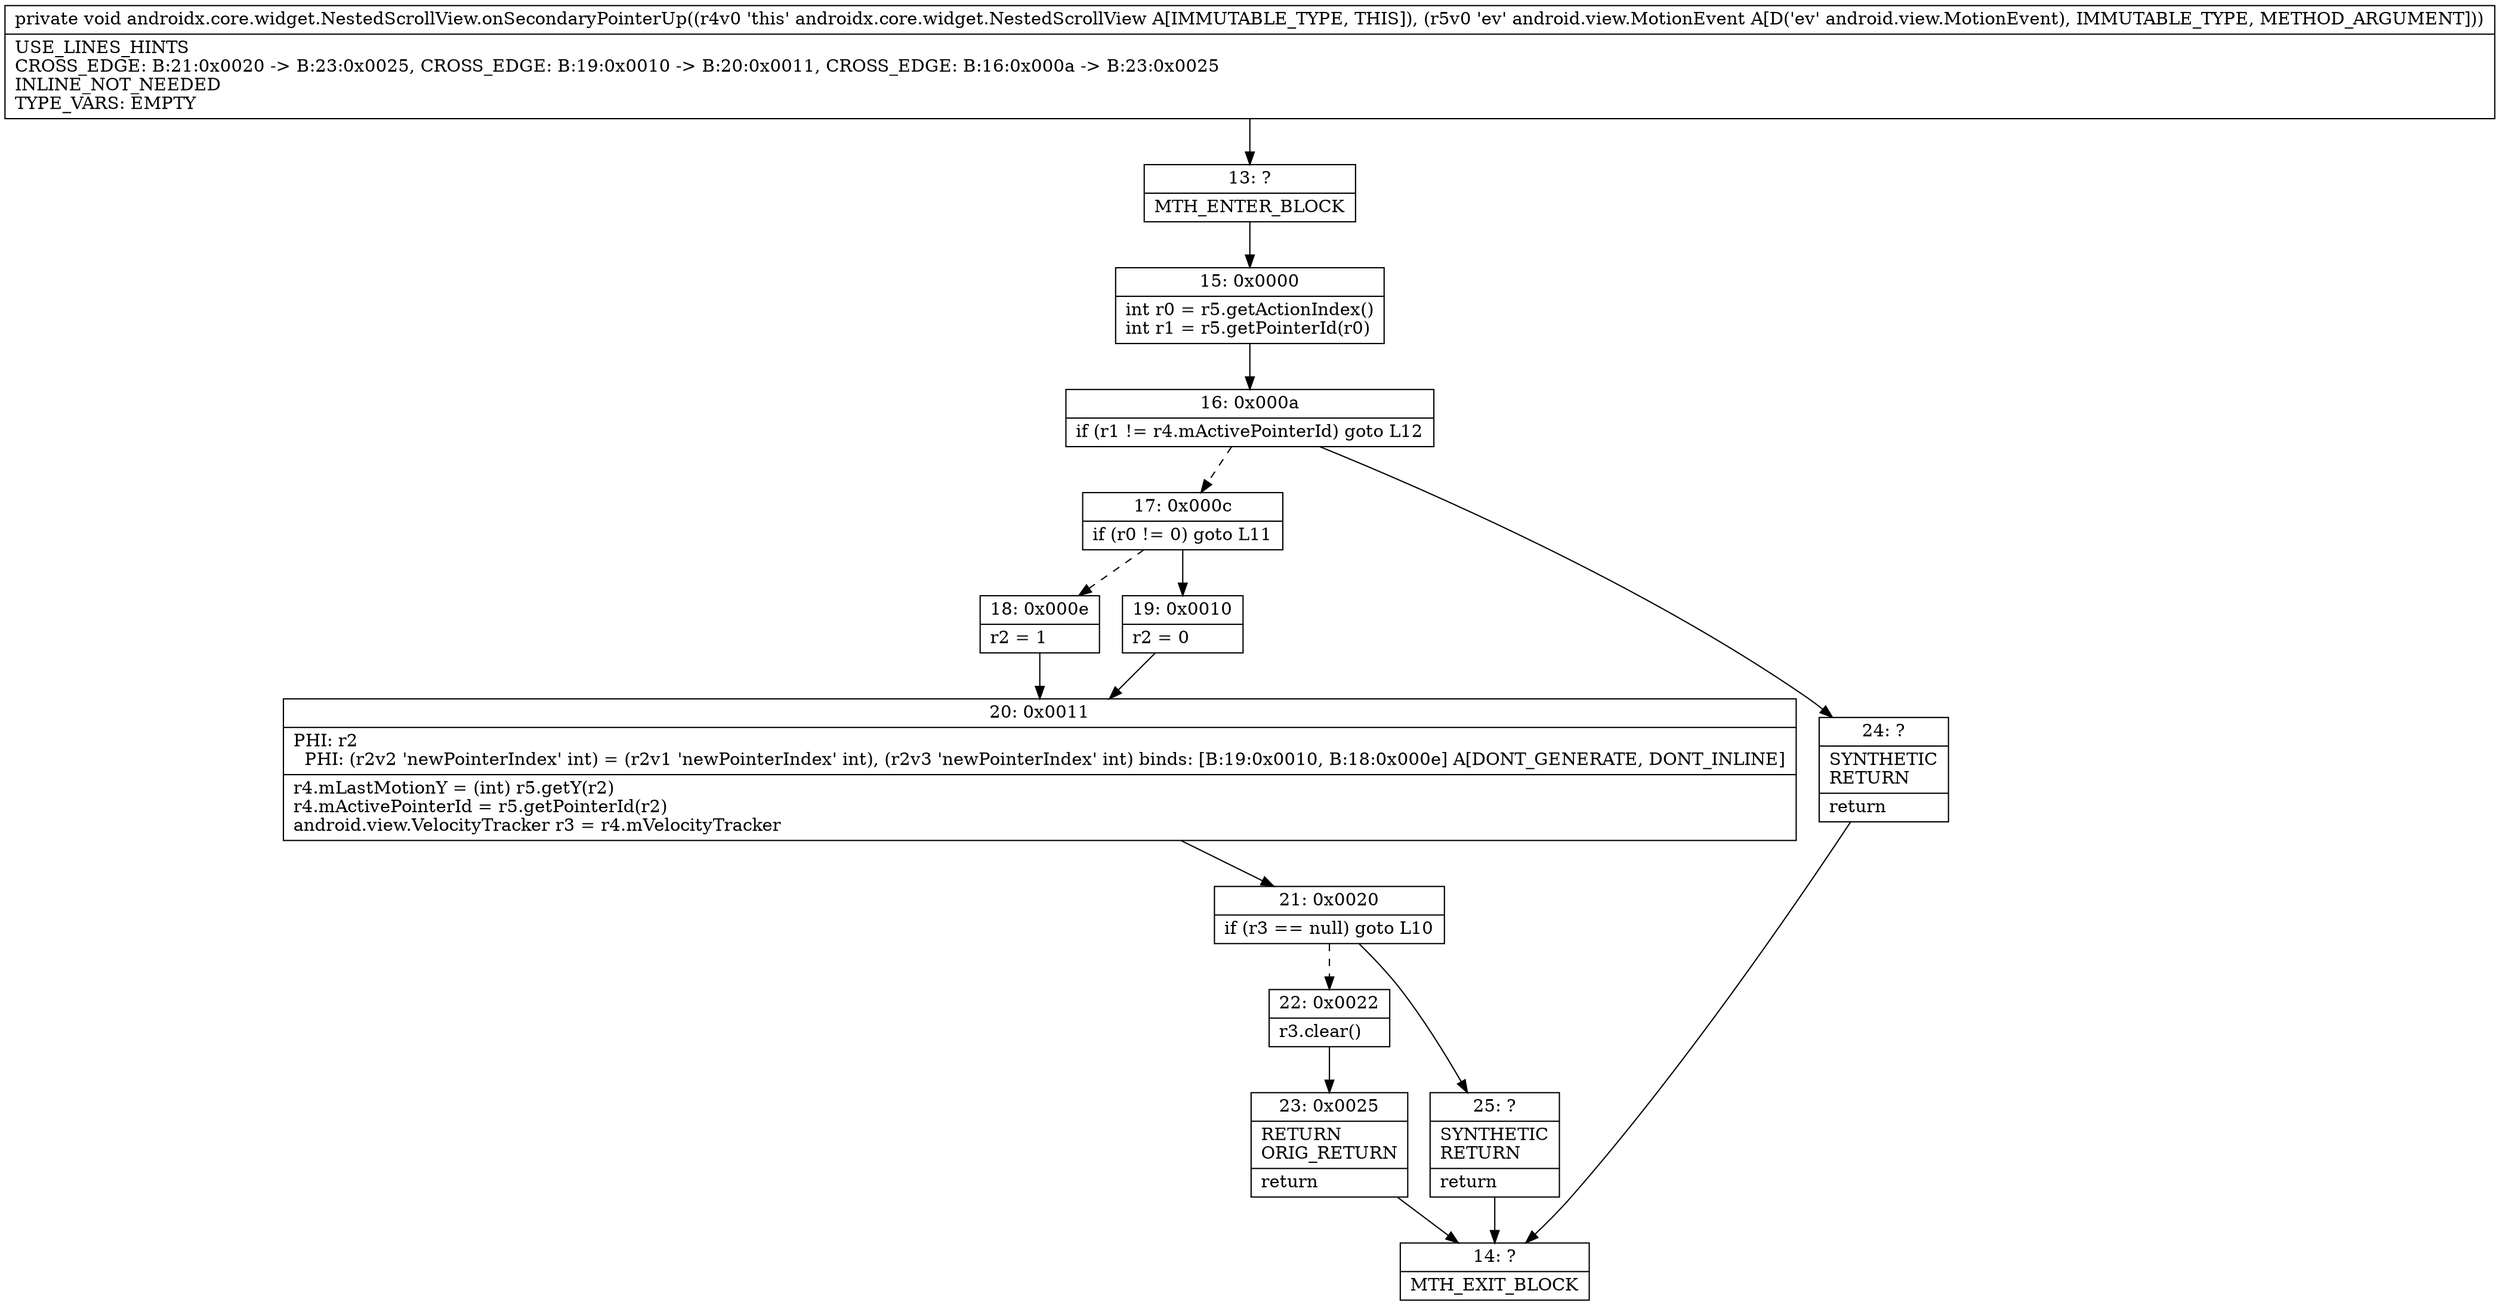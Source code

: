 digraph "CFG forandroidx.core.widget.NestedScrollView.onSecondaryPointerUp(Landroid\/view\/MotionEvent;)V" {
Node_13 [shape=record,label="{13\:\ ?|MTH_ENTER_BLOCK\l}"];
Node_15 [shape=record,label="{15\:\ 0x0000|int r0 = r5.getActionIndex()\lint r1 = r5.getPointerId(r0)\l}"];
Node_16 [shape=record,label="{16\:\ 0x000a|if (r1 != r4.mActivePointerId) goto L12\l}"];
Node_17 [shape=record,label="{17\:\ 0x000c|if (r0 != 0) goto L11\l}"];
Node_18 [shape=record,label="{18\:\ 0x000e|r2 = 1\l}"];
Node_20 [shape=record,label="{20\:\ 0x0011|PHI: r2 \l  PHI: (r2v2 'newPointerIndex' int) = (r2v1 'newPointerIndex' int), (r2v3 'newPointerIndex' int) binds: [B:19:0x0010, B:18:0x000e] A[DONT_GENERATE, DONT_INLINE]\l|r4.mLastMotionY = (int) r5.getY(r2)\lr4.mActivePointerId = r5.getPointerId(r2)\landroid.view.VelocityTracker r3 = r4.mVelocityTracker\l}"];
Node_21 [shape=record,label="{21\:\ 0x0020|if (r3 == null) goto L10\l}"];
Node_22 [shape=record,label="{22\:\ 0x0022|r3.clear()\l}"];
Node_23 [shape=record,label="{23\:\ 0x0025|RETURN\lORIG_RETURN\l|return\l}"];
Node_14 [shape=record,label="{14\:\ ?|MTH_EXIT_BLOCK\l}"];
Node_25 [shape=record,label="{25\:\ ?|SYNTHETIC\lRETURN\l|return\l}"];
Node_19 [shape=record,label="{19\:\ 0x0010|r2 = 0\l}"];
Node_24 [shape=record,label="{24\:\ ?|SYNTHETIC\lRETURN\l|return\l}"];
MethodNode[shape=record,label="{private void androidx.core.widget.NestedScrollView.onSecondaryPointerUp((r4v0 'this' androidx.core.widget.NestedScrollView A[IMMUTABLE_TYPE, THIS]), (r5v0 'ev' android.view.MotionEvent A[D('ev' android.view.MotionEvent), IMMUTABLE_TYPE, METHOD_ARGUMENT]))  | USE_LINES_HINTS\lCROSS_EDGE: B:21:0x0020 \-\> B:23:0x0025, CROSS_EDGE: B:19:0x0010 \-\> B:20:0x0011, CROSS_EDGE: B:16:0x000a \-\> B:23:0x0025\lINLINE_NOT_NEEDED\lTYPE_VARS: EMPTY\l}"];
MethodNode -> Node_13;Node_13 -> Node_15;
Node_15 -> Node_16;
Node_16 -> Node_17[style=dashed];
Node_16 -> Node_24;
Node_17 -> Node_18[style=dashed];
Node_17 -> Node_19;
Node_18 -> Node_20;
Node_20 -> Node_21;
Node_21 -> Node_22[style=dashed];
Node_21 -> Node_25;
Node_22 -> Node_23;
Node_23 -> Node_14;
Node_25 -> Node_14;
Node_19 -> Node_20;
Node_24 -> Node_14;
}

